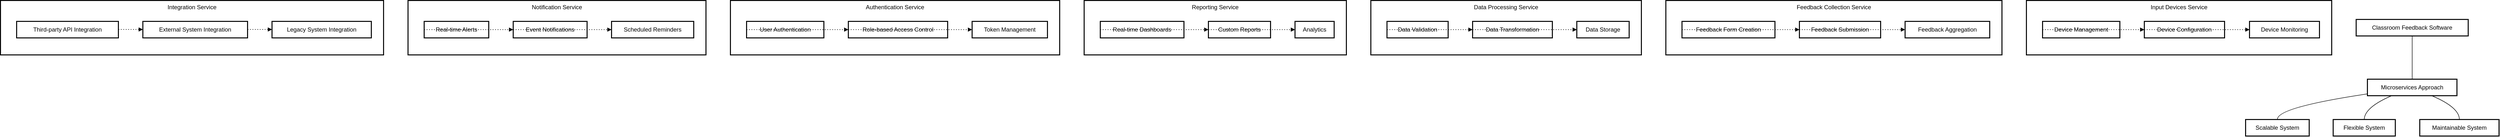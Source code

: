 <mxfile version="24.7.6">
  <diagram name="Page-1" id="gBPdlTA-RedjHdTDqfOj">
    <mxGraphModel>
      <root>
        <mxCell id="0" />
        <mxCell id="1" parent="0" />
        <mxCell id="2" value="Integration Service" style="whiteSpace=wrap;strokeWidth=2;verticalAlign=top;" vertex="1" parent="1">
          <mxGeometry width="783" height="112" as="geometry" />
        </mxCell>
        <mxCell id="3" value="Third-party API Integration" style="whiteSpace=wrap;strokeWidth=2;" vertex="1" parent="2">
          <mxGeometry x="33" y="43" width="208" height="34" as="geometry" />
        </mxCell>
        <mxCell id="4" value="External System Integration" style="whiteSpace=wrap;strokeWidth=2;" vertex="1" parent="2">
          <mxGeometry x="291" y="43" width="214" height="34" as="geometry" />
        </mxCell>
        <mxCell id="5" value="Legacy System Integration" style="whiteSpace=wrap;strokeWidth=2;" vertex="1" parent="2">
          <mxGeometry x="555" y="43" width="203" height="34" as="geometry" />
        </mxCell>
        <mxCell id="6" value="" style="curved=1;dashed=1;dashPattern=2 3;startArrow=none;endArrow=block;exitX=1;exitY=0.49;entryX=0;entryY=0.49;" edge="1" parent="2" source="3" target="4">
          <mxGeometry relative="1" as="geometry">
            <Array as="points" />
          </mxGeometry>
        </mxCell>
        <mxCell id="7" value="" style="curved=1;dashed=1;dashPattern=2 3;startArrow=none;endArrow=block;exitX=1;exitY=0.49;entryX=0;entryY=0.49;" edge="1" parent="2" source="4" target="5">
          <mxGeometry relative="1" as="geometry">
            <Array as="points" />
          </mxGeometry>
        </mxCell>
        <mxCell id="8" value="Notification Service" style="whiteSpace=wrap;strokeWidth=2;verticalAlign=top;" vertex="1" parent="1">
          <mxGeometry x="833" width="609" height="112" as="geometry" />
        </mxCell>
        <mxCell id="9" value="Real-time Alerts" style="whiteSpace=wrap;strokeWidth=2;" vertex="1" parent="8">
          <mxGeometry x="33" y="43" width="132" height="34" as="geometry" />
        </mxCell>
        <mxCell id="10" value="Event Notifications" style="whiteSpace=wrap;strokeWidth=2;" vertex="1" parent="8">
          <mxGeometry x="215" y="43" width="151" height="34" as="geometry" />
        </mxCell>
        <mxCell id="11" value="Scheduled Reminders" style="whiteSpace=wrap;strokeWidth=2;" vertex="1" parent="8">
          <mxGeometry x="416" y="43" width="168" height="34" as="geometry" />
        </mxCell>
        <mxCell id="12" value="" style="curved=1;dashed=1;dashPattern=2 3;startArrow=none;endArrow=block;exitX=-5.31;exitY=0.49;entryX=-5.52;entryY=0.49;" edge="1" parent="8" source="9" target="10">
          <mxGeometry relative="1" as="geometry">
            <Array as="points" />
          </mxGeometry>
        </mxCell>
        <mxCell id="13" value="" style="curved=1;dashed=1;dashPattern=2 3;startArrow=none;endArrow=block;exitX=-4.52;exitY=0.49;entryX=-4.96;entryY=0.49;" edge="1" parent="8" source="10" target="11">
          <mxGeometry relative="1" as="geometry">
            <Array as="points" />
          </mxGeometry>
        </mxCell>
        <mxCell id="14" value="Authentication Service" style="whiteSpace=wrap;strokeWidth=2;verticalAlign=top;" vertex="1" parent="1">
          <mxGeometry x="1492" width="673" height="112" as="geometry" />
        </mxCell>
        <mxCell id="15" value="User Authentication" style="whiteSpace=wrap;strokeWidth=2;" vertex="1" parent="14">
          <mxGeometry x="33" y="43" width="158" height="34" as="geometry" />
        </mxCell>
        <mxCell id="16" value="Role-based Access Control" style="whiteSpace=wrap;strokeWidth=2;" vertex="1" parent="14">
          <mxGeometry x="241" y="43" width="203" height="34" as="geometry" />
        </mxCell>
        <mxCell id="17" value="Token Management" style="whiteSpace=wrap;strokeWidth=2;" vertex="1" parent="14">
          <mxGeometry x="494" y="43" width="154" height="34" as="geometry" />
        </mxCell>
        <mxCell id="18" value="" style="curved=1;dashed=1;dashPattern=2 3;startArrow=none;endArrow=block;exitX=-8.44;exitY=0.49;entryX=-7.35;entryY=0.49;" edge="1" parent="14" source="15" target="16">
          <mxGeometry relative="1" as="geometry">
            <Array as="points" />
          </mxGeometry>
        </mxCell>
        <mxCell id="19" value="" style="curved=1;dashed=1;dashPattern=2 3;startArrow=none;endArrow=block;exitX=-6.35;exitY=0.49;entryX=-9.69;entryY=0.49;" edge="1" parent="14" source="16" target="17">
          <mxGeometry relative="1" as="geometry">
            <Array as="points" />
          </mxGeometry>
        </mxCell>
        <mxCell id="20" value="Reporting Service" style="whiteSpace=wrap;strokeWidth=2;verticalAlign=top;" vertex="1" parent="1">
          <mxGeometry x="2215" width="536" height="112" as="geometry" />
        </mxCell>
        <mxCell id="21" value="Real-time Dashboards" style="whiteSpace=wrap;strokeWidth=2;" vertex="1" parent="20">
          <mxGeometry x="33" y="43" width="171" height="34" as="geometry" />
        </mxCell>
        <mxCell id="22" value="Custom Reports" style="whiteSpace=wrap;strokeWidth=2;" vertex="1" parent="20">
          <mxGeometry x="254" y="43" width="127" height="34" as="geometry" />
        </mxCell>
        <mxCell id="23" value="Analytics" style="whiteSpace=wrap;strokeWidth=2;" vertex="1" parent="20">
          <mxGeometry x="431" y="43" width="80" height="34" as="geometry" />
        </mxCell>
        <mxCell id="24" value="" style="curved=1;dashed=1;dashPattern=2 3;startArrow=none;endArrow=block;exitX=-11.95;exitY=0.49;entryX=-17.44;entryY=0.49;" edge="1" parent="20" source="21" target="22">
          <mxGeometry relative="1" as="geometry">
            <Array as="points" />
          </mxGeometry>
        </mxCell>
        <mxCell id="25" value="" style="curved=1;dashed=1;dashPattern=2 3;startArrow=none;endArrow=block;exitX=-16.44;exitY=0.49;entryX=-27.69;entryY=0.49;" edge="1" parent="20" source="22" target="23">
          <mxGeometry relative="1" as="geometry">
            <Array as="points" />
          </mxGeometry>
        </mxCell>
        <mxCell id="26" value="Data Processing Service" style="whiteSpace=wrap;strokeWidth=2;verticalAlign=top;" vertex="1" parent="1">
          <mxGeometry x="2801" width="553" height="112" as="geometry" />
        </mxCell>
        <mxCell id="27" value="Data Validation" style="whiteSpace=wrap;strokeWidth=2;" vertex="1" parent="26">
          <mxGeometry x="33" y="43" width="125" height="34" as="geometry" />
        </mxCell>
        <mxCell id="28" value="Data Transformation" style="whiteSpace=wrap;strokeWidth=2;" vertex="1" parent="26">
          <mxGeometry x="208" y="43" width="163" height="34" as="geometry" />
        </mxCell>
        <mxCell id="29" value="Data Storage" style="whiteSpace=wrap;strokeWidth=2;" vertex="1" parent="26">
          <mxGeometry x="421" y="43" width="107" height="34" as="geometry" />
        </mxCell>
        <mxCell id="30" value="" style="curved=1;dashed=1;dashPattern=2 3;startArrow=none;endArrow=block;exitX=-21.4;exitY=0.49;entryX=-17.18;entryY=0.49;" edge="1" parent="26" source="27" target="28">
          <mxGeometry relative="1" as="geometry">
            <Array as="points" />
          </mxGeometry>
        </mxCell>
        <mxCell id="31" value="" style="curved=1;dashed=1;dashPattern=2 3;startArrow=none;endArrow=block;exitX=-16.18;exitY=0.49;entryX=-26.18;entryY=0.49;" edge="1" parent="26" source="28" target="29">
          <mxGeometry relative="1" as="geometry">
            <Array as="points" />
          </mxGeometry>
        </mxCell>
        <mxCell id="32" value="Feedback Collection Service" style="whiteSpace=wrap;strokeWidth=2;verticalAlign=top;" vertex="1" parent="1">
          <mxGeometry x="3404" width="687" height="112" as="geometry" />
        </mxCell>
        <mxCell id="33" value="Feedback Form Creation" style="whiteSpace=wrap;strokeWidth=2;" vertex="1" parent="32">
          <mxGeometry x="33" y="43" width="190" height="34" as="geometry" />
        </mxCell>
        <mxCell id="34" value="Feedback Submission" style="whiteSpace=wrap;strokeWidth=2;" vertex="1" parent="32">
          <mxGeometry x="273" y="43" width="166" height="34" as="geometry" />
        </mxCell>
        <mxCell id="35" value="Feedback Aggregation" style="whiteSpace=wrap;strokeWidth=2;" vertex="1" parent="32">
          <mxGeometry x="489" y="43" width="173" height="34" as="geometry" />
        </mxCell>
        <mxCell id="36" value="" style="curved=1;dashed=1;dashPattern=2 3;startArrow=none;endArrow=block;exitX=-16.91;exitY=0.49;entryX=-20.5;entryY=0.49;" edge="1" parent="32" source="33" target="34">
          <mxGeometry relative="1" as="geometry">
            <Array as="points" />
          </mxGeometry>
        </mxCell>
        <mxCell id="37" value="" style="curved=1;dashed=1;dashPattern=2 3;startArrow=none;endArrow=block;exitX=-19.5;exitY=0.49;entryX=-19.67;entryY=0.49;" edge="1" parent="32" source="34" target="35">
          <mxGeometry relative="1" as="geometry">
            <Array as="points" />
          </mxGeometry>
        </mxCell>
        <mxCell id="38" value="Input Devices Service" style="whiteSpace=wrap;strokeWidth=2;verticalAlign=top;" vertex="1" parent="1">
          <mxGeometry x="4141" width="624" height="112" as="geometry" />
        </mxCell>
        <mxCell id="39" value="Device Management" style="whiteSpace=wrap;strokeWidth=2;" vertex="1" parent="38">
          <mxGeometry x="33" y="43" width="158" height="34" as="geometry" />
        </mxCell>
        <mxCell id="40" value="Device Configuration" style="whiteSpace=wrap;strokeWidth=2;" vertex="1" parent="38">
          <mxGeometry x="241" y="43" width="164" height="34" as="geometry" />
        </mxCell>
        <mxCell id="41" value="Device Monitoring" style="whiteSpace=wrap;strokeWidth=2;" vertex="1" parent="38">
          <mxGeometry x="456" y="43" width="143" height="34" as="geometry" />
        </mxCell>
        <mxCell id="42" value="" style="curved=1;dashed=1;dashPattern=2 3;startArrow=none;endArrow=block;exitX=-25.21;exitY=0.49;entryX=-25.25;entryY=0.49;" edge="1" parent="38" source="39" target="40">
          <mxGeometry relative="1" as="geometry">
            <Array as="points" />
          </mxGeometry>
        </mxCell>
        <mxCell id="43" value="" style="curved=1;dashed=1;dashPattern=2 3;startArrow=none;endArrow=block;exitX=-24.25;exitY=0.49;entryX=-28.96;entryY=0.49;" edge="1" parent="38" source="40" target="41">
          <mxGeometry relative="1" as="geometry">
            <Array as="points" />
          </mxGeometry>
        </mxCell>
        <mxCell id="44" value="Classroom Feedback Software" style="whiteSpace=wrap;strokeWidth=2;" vertex="1" parent="1">
          <mxGeometry x="4815" y="39" width="229" height="34" as="geometry" />
        </mxCell>
        <mxCell id="45" value="Microservices Approach" style="whiteSpace=wrap;strokeWidth=2;" vertex="1" parent="1">
          <mxGeometry x="4838" y="162" width="183" height="34" as="geometry" />
        </mxCell>
        <mxCell id="46" value="Scalable System" style="whiteSpace=wrap;strokeWidth=2;" vertex="1" parent="1">
          <mxGeometry x="4589" y="245" width="130" height="34" as="geometry" />
        </mxCell>
        <mxCell id="47" value="Flexible System" style="whiteSpace=wrap;strokeWidth=2;" vertex="1" parent="1">
          <mxGeometry x="4768" y="245" width="127" height="34" as="geometry" />
        </mxCell>
        <mxCell id="48" value="Maintainable System" style="whiteSpace=wrap;strokeWidth=2;" vertex="1" parent="1">
          <mxGeometry x="4945" y="245" width="162" height="34" as="geometry" />
        </mxCell>
        <mxCell id="49" value="" style="curved=1;startArrow=none;endArrow=none;exitX=0.5;exitY=0.99;entryX=0.5;entryY=-0.01;" edge="1" parent="1" source="44" target="45">
          <mxGeometry relative="1" as="geometry">
            <Array as="points" />
          </mxGeometry>
        </mxCell>
        <mxCell id="50" value="" style="curved=1;startArrow=none;endArrow=none;exitX=0;exitY=0.89;entryX=0.5;entryY=0.01;" edge="1" parent="1" source="45" target="46">
          <mxGeometry relative="1" as="geometry">
            <Array as="points">
              <mxPoint x="4653" y="220" />
            </Array>
          </mxGeometry>
        </mxCell>
        <mxCell id="51" value="" style="curved=1;startArrow=none;endArrow=none;exitX=0.28;exitY=0.98;entryX=0.5;entryY=0.01;" edge="1" parent="1" source="45" target="47">
          <mxGeometry relative="1" as="geometry">
            <Array as="points">
              <mxPoint x="4832" y="220" />
            </Array>
          </mxGeometry>
        </mxCell>
        <mxCell id="52" value="" style="curved=1;startArrow=none;endArrow=none;exitX=0.71;exitY=0.98;entryX=0.5;entryY=0.01;" edge="1" parent="1" source="45" target="48">
          <mxGeometry relative="1" as="geometry">
            <Array as="points">
              <mxPoint x="5026" y="220" />
            </Array>
          </mxGeometry>
        </mxCell>
      </root>
    </mxGraphModel>
  </diagram>
</mxfile>
